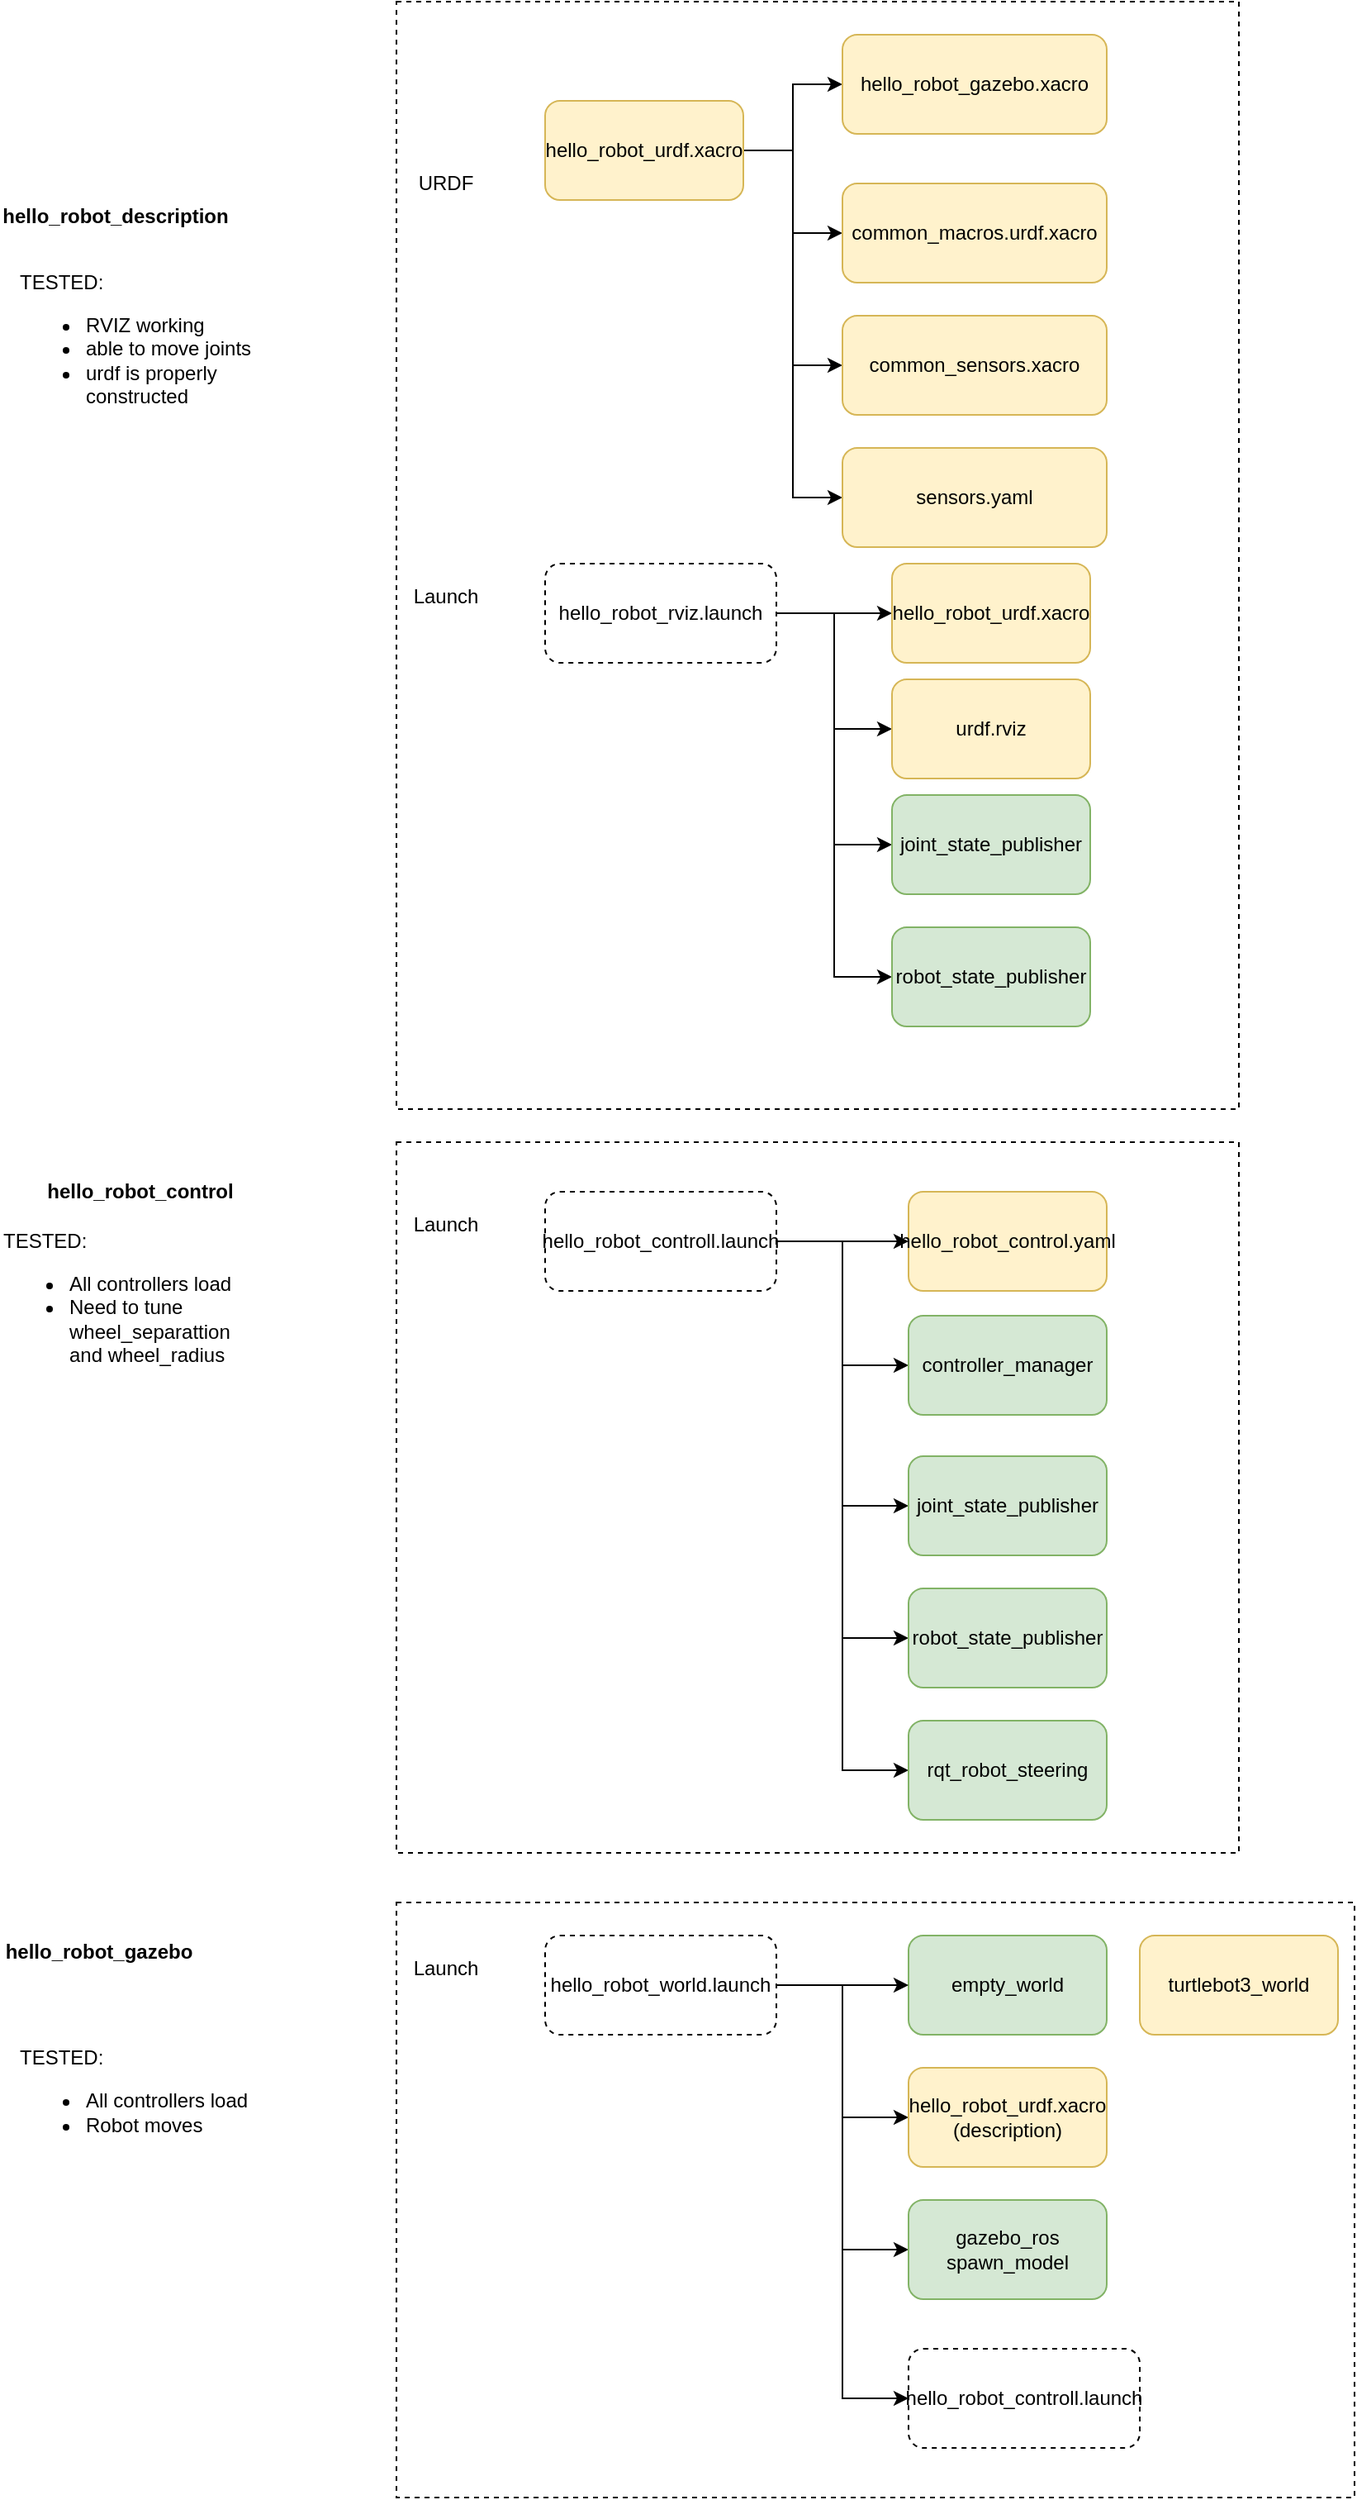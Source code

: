 <mxfile version="14.4.0" type="github">
  <diagram id="GddCDM5jnQ_dlsErp8QU" name="Page-1">
    <mxGraphModel dx="1117" dy="1053" grid="1" gridSize="10" guides="1" tooltips="1" connect="1" arrows="1" fold="1" page="1" pageScale="1" pageWidth="850" pageHeight="1100" math="0" shadow="0">
      <root>
        <mxCell id="0" />
        <mxCell id="1" parent="0" />
        <mxCell id="RTTls062UUNZIikZmeOY-21" value="" style="rounded=0;whiteSpace=wrap;html=1;fillColor=none;dashed=1;" vertex="1" parent="1">
          <mxGeometry x="260" y="20" width="510" height="670" as="geometry" />
        </mxCell>
        <mxCell id="RTTls062UUNZIikZmeOY-4" style="edgeStyle=orthogonalEdgeStyle;rounded=0;orthogonalLoop=1;jettySize=auto;html=1;exitX=1;exitY=0.5;exitDx=0;exitDy=0;entryX=0;entryY=0.5;entryDx=0;entryDy=0;" edge="1" parent="1" source="RTTls062UUNZIikZmeOY-1" target="RTTls062UUNZIikZmeOY-3">
          <mxGeometry relative="1" as="geometry" />
        </mxCell>
        <mxCell id="RTTls062UUNZIikZmeOY-6" style="edgeStyle=orthogonalEdgeStyle;rounded=0;orthogonalLoop=1;jettySize=auto;html=1;exitX=1;exitY=0.5;exitDx=0;exitDy=0;entryX=0;entryY=0.5;entryDx=0;entryDy=0;" edge="1" parent="1" source="RTTls062UUNZIikZmeOY-1" target="RTTls062UUNZIikZmeOY-5">
          <mxGeometry relative="1" as="geometry" />
        </mxCell>
        <mxCell id="RTTls062UUNZIikZmeOY-16" style="edgeStyle=orthogonalEdgeStyle;rounded=0;orthogonalLoop=1;jettySize=auto;html=1;exitX=1;exitY=0.5;exitDx=0;exitDy=0;entryX=0;entryY=0.5;entryDx=0;entryDy=0;" edge="1" parent="1" source="RTTls062UUNZIikZmeOY-1" target="RTTls062UUNZIikZmeOY-7">
          <mxGeometry relative="1" as="geometry" />
        </mxCell>
        <mxCell id="RTTls062UUNZIikZmeOY-17" style="edgeStyle=orthogonalEdgeStyle;rounded=0;orthogonalLoop=1;jettySize=auto;html=1;exitX=1;exitY=0.5;exitDx=0;exitDy=0;entryX=0;entryY=0.5;entryDx=0;entryDy=0;" edge="1" parent="1" source="RTTls062UUNZIikZmeOY-1" target="RTTls062UUNZIikZmeOY-15">
          <mxGeometry relative="1" as="geometry" />
        </mxCell>
        <mxCell id="RTTls062UUNZIikZmeOY-1" value="hello_robot_urdf.xacro" style="rounded=1;whiteSpace=wrap;html=1;fillColor=#fff2cc;strokeColor=#d6b656;" vertex="1" parent="1">
          <mxGeometry x="350" y="80" width="120" height="60" as="geometry" />
        </mxCell>
        <mxCell id="RTTls062UUNZIikZmeOY-3" value="&lt;div&gt;hello_robot_gazebo.xacro&lt;/div&gt;" style="rounded=1;whiteSpace=wrap;html=1;fillColor=#fff2cc;strokeColor=#d6b656;" vertex="1" parent="1">
          <mxGeometry x="530" y="40" width="160" height="60" as="geometry" />
        </mxCell>
        <mxCell id="RTTls062UUNZIikZmeOY-5" value="common_macros.urdf.xacro" style="rounded=1;whiteSpace=wrap;html=1;fillColor=#fff2cc;strokeColor=#d6b656;" vertex="1" parent="1">
          <mxGeometry x="530" y="130" width="160" height="60" as="geometry" />
        </mxCell>
        <mxCell id="RTTls062UUNZIikZmeOY-7" value="common_sensors.xacro" style="rounded=1;whiteSpace=wrap;html=1;fillColor=#fff2cc;strokeColor=#d6b656;" vertex="1" parent="1">
          <mxGeometry x="530" y="210" width="160" height="60" as="geometry" />
        </mxCell>
        <mxCell id="RTTls062UUNZIikZmeOY-9" value="hello_robot_description" style="text;html=1;strokeColor=none;fillColor=none;align=center;verticalAlign=middle;whiteSpace=wrap;rounded=0;dashed=1;fontStyle=1" vertex="1" parent="1">
          <mxGeometry x="70" y="140" width="40" height="20" as="geometry" />
        </mxCell>
        <mxCell id="RTTls062UUNZIikZmeOY-10" value="Launch" style="text;html=1;strokeColor=none;fillColor=none;align=center;verticalAlign=middle;whiteSpace=wrap;rounded=0;dashed=1;" vertex="1" parent="1">
          <mxGeometry x="270" y="370" width="40" height="20" as="geometry" />
        </mxCell>
        <mxCell id="RTTls062UUNZIikZmeOY-11" value="URDF" style="text;html=1;strokeColor=none;fillColor=none;align=center;verticalAlign=middle;whiteSpace=wrap;rounded=0;dashed=1;" vertex="1" parent="1">
          <mxGeometry x="270" y="120" width="40" height="20" as="geometry" />
        </mxCell>
        <mxCell id="RTTls062UUNZIikZmeOY-44" style="edgeStyle=orthogonalEdgeStyle;rounded=0;orthogonalLoop=1;jettySize=auto;html=1;exitX=1;exitY=0.5;exitDx=0;exitDy=0;entryX=0;entryY=0.5;entryDx=0;entryDy=0;" edge="1" parent="1" source="RTTls062UUNZIikZmeOY-13" target="RTTls062UUNZIikZmeOY-37">
          <mxGeometry relative="1" as="geometry" />
        </mxCell>
        <mxCell id="RTTls062UUNZIikZmeOY-45" style="edgeStyle=orthogonalEdgeStyle;rounded=0;orthogonalLoop=1;jettySize=auto;html=1;exitX=1;exitY=0.5;exitDx=0;exitDy=0;entryX=0;entryY=0.5;entryDx=0;entryDy=0;" edge="1" parent="1" source="RTTls062UUNZIikZmeOY-13" target="RTTls062UUNZIikZmeOY-38">
          <mxGeometry relative="1" as="geometry" />
        </mxCell>
        <mxCell id="RTTls062UUNZIikZmeOY-46" style="edgeStyle=orthogonalEdgeStyle;rounded=0;orthogonalLoop=1;jettySize=auto;html=1;exitX=1;exitY=0.5;exitDx=0;exitDy=0;entryX=0;entryY=0.5;entryDx=0;entryDy=0;" edge="1" parent="1" source="RTTls062UUNZIikZmeOY-13" target="RTTls062UUNZIikZmeOY-39">
          <mxGeometry relative="1" as="geometry" />
        </mxCell>
        <mxCell id="RTTls062UUNZIikZmeOY-47" style="edgeStyle=orthogonalEdgeStyle;rounded=0;orthogonalLoop=1;jettySize=auto;html=1;exitX=1;exitY=0.5;exitDx=0;exitDy=0;entryX=0;entryY=0.5;entryDx=0;entryDy=0;" edge="1" parent="1" source="RTTls062UUNZIikZmeOY-13" target="RTTls062UUNZIikZmeOY-40">
          <mxGeometry relative="1" as="geometry" />
        </mxCell>
        <mxCell id="RTTls062UUNZIikZmeOY-13" value="hello_robot_rviz.launch" style="rounded=1;whiteSpace=wrap;html=1;dashed=1;fillColor=none;" vertex="1" parent="1">
          <mxGeometry x="350" y="360" width="140" height="60" as="geometry" />
        </mxCell>
        <mxCell id="RTTls062UUNZIikZmeOY-14" value="&lt;div&gt;TESTED:&amp;nbsp;&lt;/div&gt;&lt;ul&gt;&lt;li&gt;RVIZ working&lt;/li&gt;&lt;li&gt;able to move joints&lt;/li&gt;&lt;li&gt;urdf is properly constructed&lt;br&gt;&lt;/li&gt;&lt;/ul&gt;" style="text;html=1;strokeColor=none;fillColor=none;align=left;verticalAlign=middle;whiteSpace=wrap;rounded=0;dashed=1;" vertex="1" parent="1">
          <mxGeometry x="30" y="210" width="150" height="40" as="geometry" />
        </mxCell>
        <mxCell id="RTTls062UUNZIikZmeOY-15" value="sensors.yaml" style="rounded=1;whiteSpace=wrap;html=1;fillColor=#fff2cc;strokeColor=#d6b656;" vertex="1" parent="1">
          <mxGeometry x="530" y="290" width="160" height="60" as="geometry" />
        </mxCell>
        <mxCell id="RTTls062UUNZIikZmeOY-18" value="hello_robot_control" style="text;html=1;strokeColor=none;fillColor=none;align=center;verticalAlign=middle;whiteSpace=wrap;rounded=0;dashed=1;fontStyle=1" vertex="1" parent="1">
          <mxGeometry x="85" y="730" width="40" height="20" as="geometry" />
        </mxCell>
        <mxCell id="RTTls062UUNZIikZmeOY-22" value="" style="rounded=0;whiteSpace=wrap;html=1;fillColor=none;dashed=1;" vertex="1" parent="1">
          <mxGeometry x="260" y="710" width="510" height="430" as="geometry" />
        </mxCell>
        <mxCell id="RTTls062UUNZIikZmeOY-27" value="hello_robot_control.yaml" style="rounded=1;whiteSpace=wrap;html=1;fillColor=#fff2cc;strokeColor=#d6b656;" vertex="1" parent="1">
          <mxGeometry x="570" y="740" width="120" height="60" as="geometry" />
        </mxCell>
        <mxCell id="RTTls062UUNZIikZmeOY-28" value="Launch" style="text;html=1;strokeColor=none;fillColor=none;align=center;verticalAlign=middle;whiteSpace=wrap;rounded=0;dashed=1;" vertex="1" parent="1">
          <mxGeometry x="270" y="750" width="40" height="20" as="geometry" />
        </mxCell>
        <mxCell id="RTTls062UUNZIikZmeOY-33" style="edgeStyle=orthogonalEdgeStyle;rounded=0;orthogonalLoop=1;jettySize=auto;html=1;exitX=1;exitY=0.5;exitDx=0;exitDy=0;entryX=0;entryY=0.5;entryDx=0;entryDy=0;" edge="1" parent="1" source="RTTls062UUNZIikZmeOY-29" target="RTTls062UUNZIikZmeOY-27">
          <mxGeometry relative="1" as="geometry" />
        </mxCell>
        <mxCell id="RTTls062UUNZIikZmeOY-34" style="edgeStyle=orthogonalEdgeStyle;rounded=0;orthogonalLoop=1;jettySize=auto;html=1;exitX=1;exitY=0.5;exitDx=0;exitDy=0;entryX=0;entryY=0.5;entryDx=0;entryDy=0;" edge="1" parent="1" source="RTTls062UUNZIikZmeOY-29" target="RTTls062UUNZIikZmeOY-30">
          <mxGeometry relative="1" as="geometry" />
        </mxCell>
        <mxCell id="RTTls062UUNZIikZmeOY-35" style="edgeStyle=orthogonalEdgeStyle;rounded=0;orthogonalLoop=1;jettySize=auto;html=1;exitX=1;exitY=0.5;exitDx=0;exitDy=0;entryX=0;entryY=0.5;entryDx=0;entryDy=0;" edge="1" parent="1" source="RTTls062UUNZIikZmeOY-29" target="RTTls062UUNZIikZmeOY-31">
          <mxGeometry relative="1" as="geometry" />
        </mxCell>
        <mxCell id="RTTls062UUNZIikZmeOY-36" style="edgeStyle=orthogonalEdgeStyle;rounded=0;orthogonalLoop=1;jettySize=auto;html=1;exitX=1;exitY=0.5;exitDx=0;exitDy=0;entryX=0;entryY=0.5;entryDx=0;entryDy=0;" edge="1" parent="1" source="RTTls062UUNZIikZmeOY-29" target="RTTls062UUNZIikZmeOY-32">
          <mxGeometry relative="1" as="geometry" />
        </mxCell>
        <mxCell id="RTTls062UUNZIikZmeOY-43" style="edgeStyle=orthogonalEdgeStyle;rounded=0;orthogonalLoop=1;jettySize=auto;html=1;exitX=1;exitY=0.5;exitDx=0;exitDy=0;entryX=0;entryY=0.5;entryDx=0;entryDy=0;" edge="1" parent="1" source="RTTls062UUNZIikZmeOY-29" target="RTTls062UUNZIikZmeOY-42">
          <mxGeometry relative="1" as="geometry" />
        </mxCell>
        <mxCell id="RTTls062UUNZIikZmeOY-29" value="hello_robot_controll.launch" style="rounded=1;whiteSpace=wrap;html=1;dashed=1;fillColor=none;" vertex="1" parent="1">
          <mxGeometry x="350" y="740" width="140" height="60" as="geometry" />
        </mxCell>
        <mxCell id="RTTls062UUNZIikZmeOY-30" value="controller_manager" style="rounded=1;whiteSpace=wrap;html=1;fillColor=#d5e8d4;strokeColor=#82b366;" vertex="1" parent="1">
          <mxGeometry x="570" y="815" width="120" height="60" as="geometry" />
        </mxCell>
        <mxCell id="RTTls062UUNZIikZmeOY-31" value="joint_state_publisher" style="rounded=1;whiteSpace=wrap;html=1;fillColor=#d5e8d4;strokeColor=#82b366;" vertex="1" parent="1">
          <mxGeometry x="570" y="900" width="120" height="60" as="geometry" />
        </mxCell>
        <mxCell id="RTTls062UUNZIikZmeOY-32" value="rqt_robot_steering" style="rounded=1;whiteSpace=wrap;html=1;fillColor=#d5e8d4;strokeColor=#82b366;" vertex="1" parent="1">
          <mxGeometry x="570" y="1060" width="120" height="60" as="geometry" />
        </mxCell>
        <mxCell id="RTTls062UUNZIikZmeOY-37" value="hello_robot_urdf.xacro" style="rounded=1;whiteSpace=wrap;html=1;fillColor=#fff2cc;strokeColor=#d6b656;" vertex="1" parent="1">
          <mxGeometry x="560" y="360" width="120" height="60" as="geometry" />
        </mxCell>
        <mxCell id="RTTls062UUNZIikZmeOY-38" value="urdf.rviz" style="rounded=1;whiteSpace=wrap;html=1;fillColor=#fff2cc;strokeColor=#d6b656;" vertex="1" parent="1">
          <mxGeometry x="560" y="430" width="120" height="60" as="geometry" />
        </mxCell>
        <mxCell id="RTTls062UUNZIikZmeOY-39" value="joint_state_publisher" style="rounded=1;whiteSpace=wrap;html=1;fillColor=#d5e8d4;strokeColor=#82b366;" vertex="1" parent="1">
          <mxGeometry x="560" y="500" width="120" height="60" as="geometry" />
        </mxCell>
        <mxCell id="RTTls062UUNZIikZmeOY-40" value="robot_state_publisher" style="rounded=1;whiteSpace=wrap;html=1;fillColor=#d5e8d4;strokeColor=#82b366;" vertex="1" parent="1">
          <mxGeometry x="560" y="580" width="120" height="60" as="geometry" />
        </mxCell>
        <mxCell id="RTTls062UUNZIikZmeOY-42" value="robot_state_publisher" style="rounded=1;whiteSpace=wrap;html=1;fillColor=#d5e8d4;strokeColor=#82b366;" vertex="1" parent="1">
          <mxGeometry x="570" y="980" width="120" height="60" as="geometry" />
        </mxCell>
        <mxCell id="RTTls062UUNZIikZmeOY-48" value="&lt;div&gt;TESTED:&amp;nbsp;&lt;/div&gt;&lt;ul&gt;&lt;li&gt;All controllers load&lt;/li&gt;&lt;li&gt;Need to tune wheel_separattion and wheel_radius&lt;br&gt;&lt;/li&gt;&lt;/ul&gt;" style="text;html=1;strokeColor=none;fillColor=none;align=left;verticalAlign=middle;whiteSpace=wrap;rounded=0;dashed=1;" vertex="1" parent="1">
          <mxGeometry x="20" y="790" width="150" height="40" as="geometry" />
        </mxCell>
        <mxCell id="RTTls062UUNZIikZmeOY-49" value="" style="rounded=0;whiteSpace=wrap;html=1;fillColor=none;dashed=1;" vertex="1" parent="1">
          <mxGeometry x="260" y="1170" width="580" height="360" as="geometry" />
        </mxCell>
        <mxCell id="RTTls062UUNZIikZmeOY-50" value="hello_robot_gazebo" style="text;html=1;strokeColor=none;fillColor=none;align=center;verticalAlign=middle;whiteSpace=wrap;rounded=0;dashed=1;fontStyle=1" vertex="1" parent="1">
          <mxGeometry x="60" y="1190" width="40" height="20" as="geometry" />
        </mxCell>
        <mxCell id="RTTls062UUNZIikZmeOY-51" value="empty_world" style="rounded=1;whiteSpace=wrap;html=1;fillColor=#d5e8d4;strokeColor=#82b366;" vertex="1" parent="1">
          <mxGeometry x="570" y="1190" width="120" height="60" as="geometry" />
        </mxCell>
        <mxCell id="RTTls062UUNZIikZmeOY-52" value="Launch" style="text;html=1;strokeColor=none;fillColor=none;align=center;verticalAlign=middle;whiteSpace=wrap;rounded=0;dashed=1;" vertex="1" parent="1">
          <mxGeometry x="270" y="1200" width="40" height="20" as="geometry" />
        </mxCell>
        <mxCell id="RTTls062UUNZIikZmeOY-58" style="edgeStyle=orthogonalEdgeStyle;rounded=0;orthogonalLoop=1;jettySize=auto;html=1;exitX=1;exitY=0.5;exitDx=0;exitDy=0;entryX=0;entryY=0.5;entryDx=0;entryDy=0;" edge="1" parent="1" source="RTTls062UUNZIikZmeOY-53" target="RTTls062UUNZIikZmeOY-51">
          <mxGeometry relative="1" as="geometry" />
        </mxCell>
        <mxCell id="RTTls062UUNZIikZmeOY-59" style="edgeStyle=orthogonalEdgeStyle;rounded=0;orthogonalLoop=1;jettySize=auto;html=1;exitX=1;exitY=0.5;exitDx=0;exitDy=0;entryX=0;entryY=0.5;entryDx=0;entryDy=0;" edge="1" parent="1" source="RTTls062UUNZIikZmeOY-53" target="RTTls062UUNZIikZmeOY-55">
          <mxGeometry relative="1" as="geometry" />
        </mxCell>
        <mxCell id="RTTls062UUNZIikZmeOY-60" style="edgeStyle=orthogonalEdgeStyle;rounded=0;orthogonalLoop=1;jettySize=auto;html=1;exitX=1;exitY=0.5;exitDx=0;exitDy=0;entryX=0;entryY=0.5;entryDx=0;entryDy=0;" edge="1" parent="1" source="RTTls062UUNZIikZmeOY-53" target="RTTls062UUNZIikZmeOY-56">
          <mxGeometry relative="1" as="geometry" />
        </mxCell>
        <mxCell id="RTTls062UUNZIikZmeOY-61" style="edgeStyle=orthogonalEdgeStyle;rounded=0;orthogonalLoop=1;jettySize=auto;html=1;exitX=1;exitY=0.5;exitDx=0;exitDy=0;entryX=0;entryY=0.5;entryDx=0;entryDy=0;" edge="1" parent="1" source="RTTls062UUNZIikZmeOY-53" target="RTTls062UUNZIikZmeOY-57">
          <mxGeometry relative="1" as="geometry" />
        </mxCell>
        <mxCell id="RTTls062UUNZIikZmeOY-53" value="hello_robot_world.launch" style="rounded=1;whiteSpace=wrap;html=1;dashed=1;fillColor=none;" vertex="1" parent="1">
          <mxGeometry x="350" y="1190" width="140" height="60" as="geometry" />
        </mxCell>
        <mxCell id="RTTls062UUNZIikZmeOY-54" value="turtlebot3_world" style="rounded=1;whiteSpace=wrap;html=1;fillColor=#fff2cc;strokeColor=#d6b656;" vertex="1" parent="1">
          <mxGeometry x="710" y="1190" width="120" height="60" as="geometry" />
        </mxCell>
        <mxCell id="RTTls062UUNZIikZmeOY-55" value="&lt;div&gt;hello_robot_urdf.xacro&lt;/div&gt;&lt;div&gt;(description)&lt;br&gt;&lt;/div&gt;" style="rounded=1;whiteSpace=wrap;html=1;fillColor=#fff2cc;strokeColor=#d6b656;" vertex="1" parent="1">
          <mxGeometry x="570" y="1270" width="120" height="60" as="geometry" />
        </mxCell>
        <mxCell id="RTTls062UUNZIikZmeOY-56" value="&lt;div&gt;gazebo_ros&lt;/div&gt;&lt;div&gt;spawn_model&lt;br&gt;&lt;/div&gt;" style="rounded=1;whiteSpace=wrap;html=1;fillColor=#d5e8d4;strokeColor=#82b366;" vertex="1" parent="1">
          <mxGeometry x="570" y="1350" width="120" height="60" as="geometry" />
        </mxCell>
        <mxCell id="RTTls062UUNZIikZmeOY-57" value="hello_robot_controll.launch" style="rounded=1;whiteSpace=wrap;html=1;dashed=1;fillColor=none;" vertex="1" parent="1">
          <mxGeometry x="570" y="1440" width="140" height="60" as="geometry" />
        </mxCell>
        <mxCell id="RTTls062UUNZIikZmeOY-62" value="&lt;div&gt;TESTED:&amp;nbsp;&lt;/div&gt;&lt;ul&gt;&lt;li&gt;All controllers load&lt;/li&gt;&lt;li&gt;Robot moves&lt;br&gt;&lt;/li&gt;&lt;/ul&gt;" style="text;html=1;strokeColor=none;fillColor=none;align=left;verticalAlign=middle;whiteSpace=wrap;rounded=0;dashed=1;" vertex="1" parent="1">
          <mxGeometry x="30" y="1270" width="150" height="40" as="geometry" />
        </mxCell>
      </root>
    </mxGraphModel>
  </diagram>
</mxfile>
